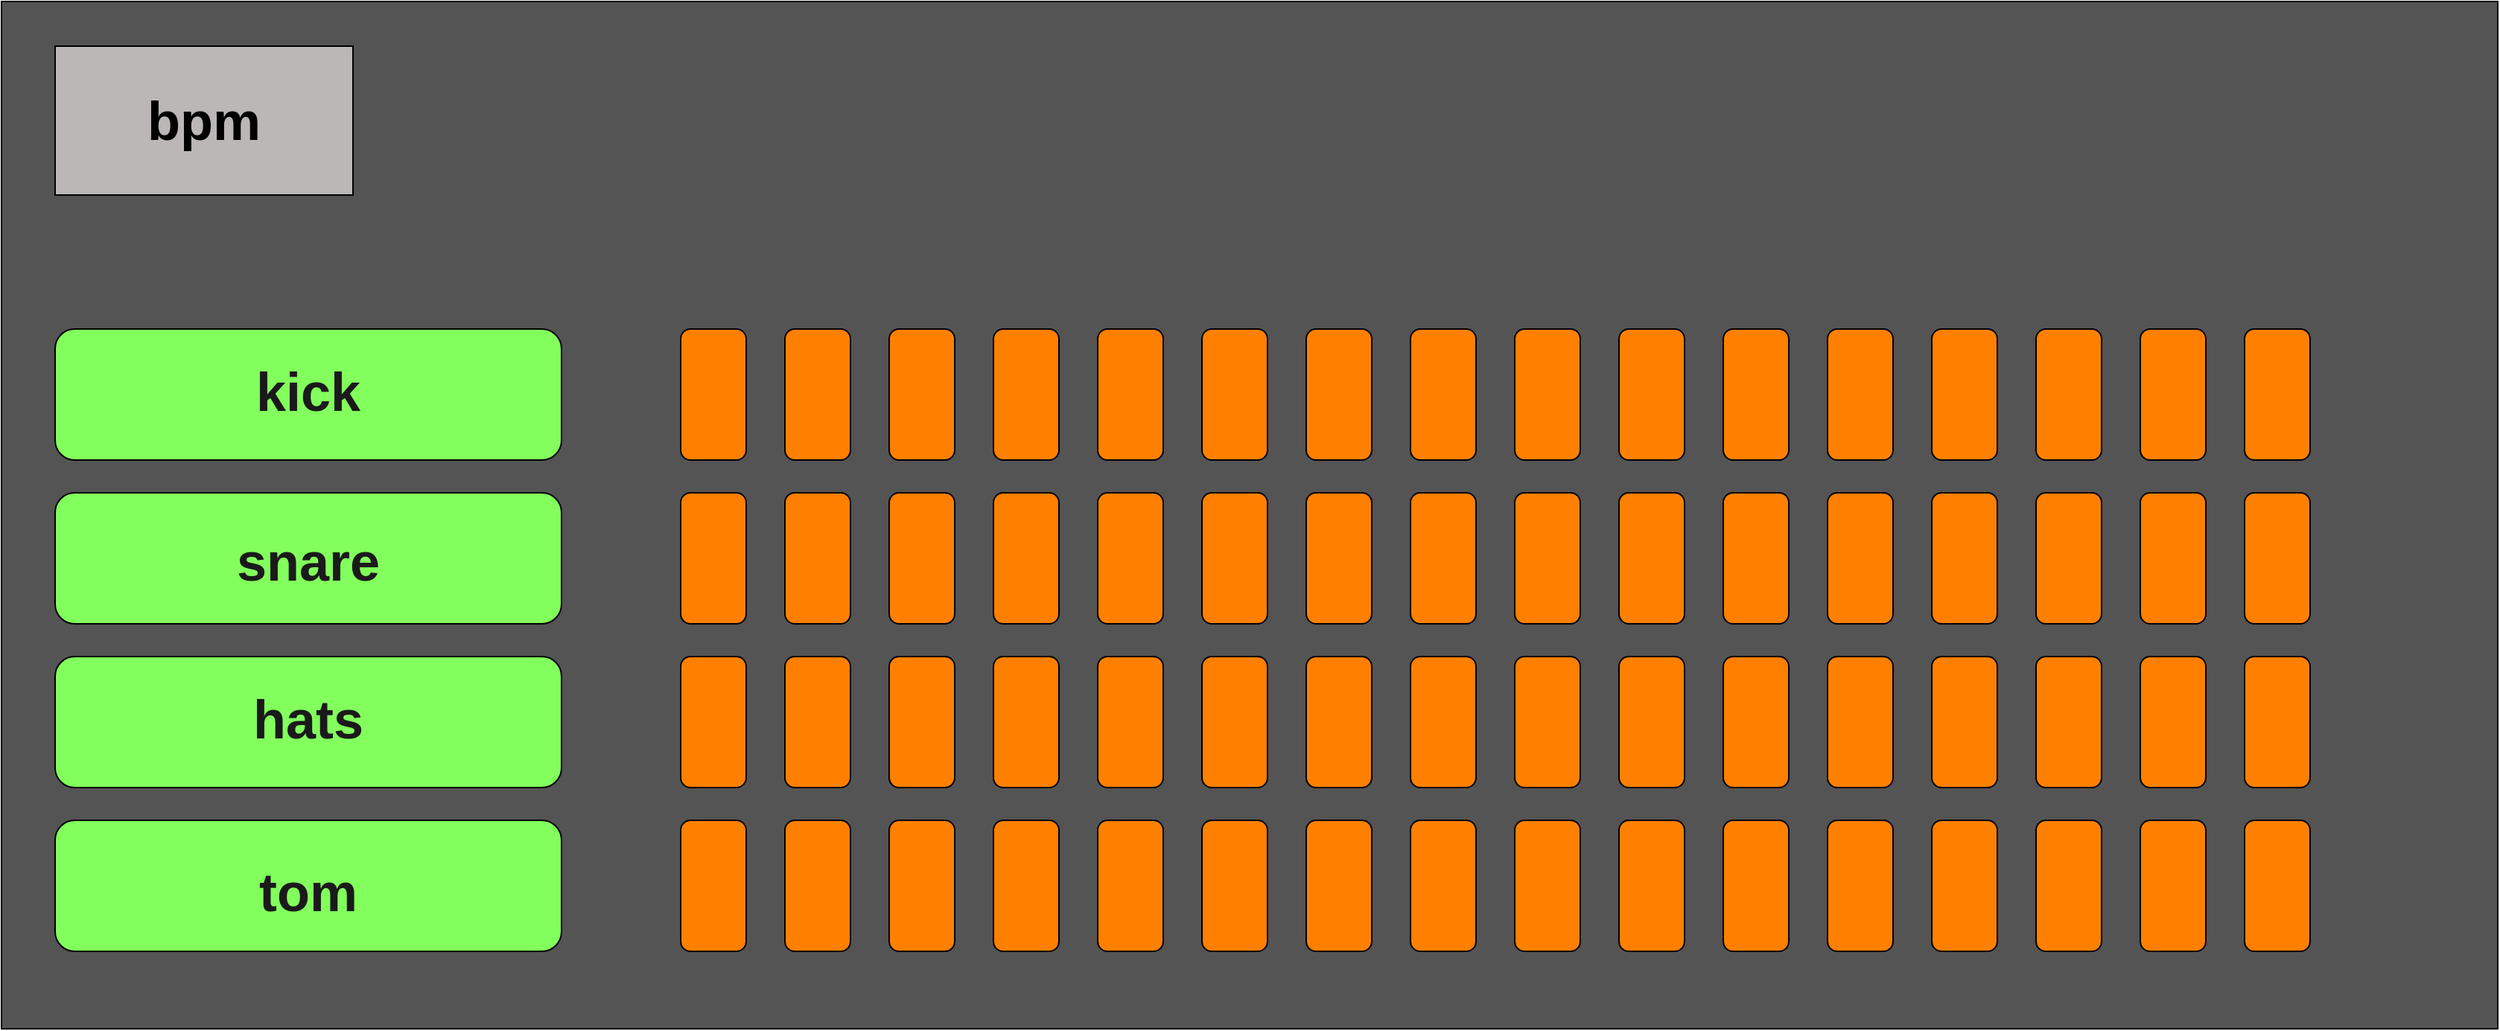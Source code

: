 <mxfile version="13.1.3">
    <diagram id="6hGFLwfOUW9BJ-s0fimq" name="Page-1">
        <mxGraphModel dx="2831" dy="1584" grid="1" gridSize="10" guides="1" tooltips="1" connect="1" arrows="1" fold="1" page="1" pageScale="1" pageWidth="583" pageHeight="413" math="0" shadow="0">
            <root>
                <mxCell id="0"/>
                <mxCell id="1" parent="0"/>
                <mxCell id="3" value="" style="rounded=0;whiteSpace=wrap;html=1;shadow=0;fillColor=#545454;" vertex="1" parent="1">
                    <mxGeometry x="-546" y="60" width="1676" height="690" as="geometry"/>
                </mxCell>
                <mxCell id="4" value="" style="rounded=1;whiteSpace=wrap;html=1;shadow=0;fillColor=#FF8000;direction=south;" vertex="1" parent="1">
                    <mxGeometry x="470" y="280.0" width="44" height="88" as="geometry"/>
                </mxCell>
                <mxCell id="5" value="" style="rounded=1;whiteSpace=wrap;html=1;shadow=0;fillColor=#FF8000;direction=south;" vertex="1" parent="1">
                    <mxGeometry x="610" y="280" width="44" height="88" as="geometry"/>
                </mxCell>
                <mxCell id="6" value="" style="rounded=1;whiteSpace=wrap;html=1;shadow=0;fillColor=#FF8000;direction=south;" vertex="1" parent="1">
                    <mxGeometry x="680" y="280.0" width="44" height="88" as="geometry"/>
                </mxCell>
                <mxCell id="7" value="" style="rounded=1;whiteSpace=wrap;html=1;shadow=0;fillColor=#FF8000;direction=south;" vertex="1" parent="1">
                    <mxGeometry x="540" y="280" width="44" height="88" as="geometry"/>
                </mxCell>
                <mxCell id="8" value="" style="rounded=1;whiteSpace=wrap;html=1;shadow=0;fillColor=#FF8000;direction=south;" vertex="1" parent="1">
                    <mxGeometry x="750" y="280.0" width="44" height="88" as="geometry"/>
                </mxCell>
                <mxCell id="9" value="" style="rounded=1;whiteSpace=wrap;html=1;shadow=0;fillColor=#FF8000;direction=south;" vertex="1" parent="1">
                    <mxGeometry x="890" y="280" width="44" height="88" as="geometry"/>
                </mxCell>
                <mxCell id="10" value="" style="rounded=1;whiteSpace=wrap;html=1;shadow=0;fillColor=#FF8000;direction=south;" vertex="1" parent="1">
                    <mxGeometry x="960" y="280.0" width="44" height="88" as="geometry"/>
                </mxCell>
                <mxCell id="11" value="" style="rounded=1;whiteSpace=wrap;html=1;shadow=0;fillColor=#FF8000;direction=south;" vertex="1" parent="1">
                    <mxGeometry x="820" y="280" width="44" height="88" as="geometry"/>
                </mxCell>
                <mxCell id="12" value="" style="rounded=1;whiteSpace=wrap;html=1;shadow=0;fillColor=#FF8000;direction=south;" vertex="1" parent="1">
                    <mxGeometry x="-90" y="280.0" width="44" height="88" as="geometry"/>
                </mxCell>
                <mxCell id="13" value="" style="rounded=1;whiteSpace=wrap;html=1;shadow=0;fillColor=#FF8000;direction=south;" vertex="1" parent="1">
                    <mxGeometry x="50" y="280" width="44" height="88" as="geometry"/>
                </mxCell>
                <mxCell id="14" value="" style="rounded=1;whiteSpace=wrap;html=1;shadow=0;fillColor=#FF8000;direction=south;" vertex="1" parent="1">
                    <mxGeometry x="120" y="280.0" width="44" height="88" as="geometry"/>
                </mxCell>
                <mxCell id="15" value="" style="rounded=1;whiteSpace=wrap;html=1;shadow=0;fillColor=#FF8000;direction=south;" vertex="1" parent="1">
                    <mxGeometry x="-20" y="280" width="44" height="88" as="geometry"/>
                </mxCell>
                <mxCell id="16" value="" style="rounded=1;whiteSpace=wrap;html=1;shadow=0;fillColor=#FF8000;direction=south;" vertex="1" parent="1">
                    <mxGeometry x="190" y="280.0" width="44" height="88" as="geometry"/>
                </mxCell>
                <mxCell id="17" value="" style="rounded=1;whiteSpace=wrap;html=1;shadow=0;fillColor=#FF8000;direction=south;" vertex="1" parent="1">
                    <mxGeometry x="330" y="280" width="44" height="88" as="geometry"/>
                </mxCell>
                <mxCell id="18" value="" style="rounded=1;whiteSpace=wrap;html=1;shadow=0;fillColor=#FF8000;direction=south;" vertex="1" parent="1">
                    <mxGeometry x="400" y="280.0" width="44" height="88" as="geometry"/>
                </mxCell>
                <mxCell id="19" value="" style="rounded=1;whiteSpace=wrap;html=1;shadow=0;fillColor=#FF8000;direction=south;" vertex="1" parent="1">
                    <mxGeometry x="260" y="280" width="44" height="88" as="geometry"/>
                </mxCell>
                <mxCell id="20" value="" style="rounded=1;whiteSpace=wrap;html=1;shadow=0;fillColor=#FF8000;direction=south;" vertex="1" parent="1">
                    <mxGeometry x="470" y="390.0" width="44" height="88" as="geometry"/>
                </mxCell>
                <mxCell id="21" value="" style="rounded=1;whiteSpace=wrap;html=1;shadow=0;fillColor=#FF8000;direction=south;" vertex="1" parent="1">
                    <mxGeometry x="610" y="390" width="44" height="88" as="geometry"/>
                </mxCell>
                <mxCell id="22" value="" style="rounded=1;whiteSpace=wrap;html=1;shadow=0;fillColor=#FF8000;direction=south;" vertex="1" parent="1">
                    <mxGeometry x="680" y="390.0" width="44" height="88" as="geometry"/>
                </mxCell>
                <mxCell id="23" value="" style="rounded=1;whiteSpace=wrap;html=1;shadow=0;fillColor=#FF8000;direction=south;" vertex="1" parent="1">
                    <mxGeometry x="540" y="390" width="44" height="88" as="geometry"/>
                </mxCell>
                <mxCell id="24" value="" style="rounded=1;whiteSpace=wrap;html=1;shadow=0;fillColor=#FF8000;direction=south;" vertex="1" parent="1">
                    <mxGeometry x="750" y="390.0" width="44" height="88" as="geometry"/>
                </mxCell>
                <mxCell id="25" value="" style="rounded=1;whiteSpace=wrap;html=1;shadow=0;fillColor=#FF8000;direction=south;" vertex="1" parent="1">
                    <mxGeometry x="890" y="390" width="44" height="88" as="geometry"/>
                </mxCell>
                <mxCell id="26" value="" style="rounded=1;whiteSpace=wrap;html=1;shadow=0;fillColor=#FF8000;direction=south;" vertex="1" parent="1">
                    <mxGeometry x="960" y="390.0" width="44" height="88" as="geometry"/>
                </mxCell>
                <mxCell id="27" value="" style="rounded=1;whiteSpace=wrap;html=1;shadow=0;fillColor=#FF8000;direction=south;" vertex="1" parent="1">
                    <mxGeometry x="820" y="390" width="44" height="88" as="geometry"/>
                </mxCell>
                <mxCell id="28" value="" style="rounded=1;whiteSpace=wrap;html=1;shadow=0;fillColor=#FF8000;direction=south;" vertex="1" parent="1">
                    <mxGeometry x="-90" y="390.0" width="44" height="88" as="geometry"/>
                </mxCell>
                <mxCell id="29" value="" style="rounded=1;whiteSpace=wrap;html=1;shadow=0;fillColor=#FF8000;direction=south;" vertex="1" parent="1">
                    <mxGeometry x="50" y="390" width="44" height="88" as="geometry"/>
                </mxCell>
                <mxCell id="30" value="" style="rounded=1;whiteSpace=wrap;html=1;shadow=0;fillColor=#FF8000;direction=south;" vertex="1" parent="1">
                    <mxGeometry x="120" y="390.0" width="44" height="88" as="geometry"/>
                </mxCell>
                <mxCell id="31" value="" style="rounded=1;whiteSpace=wrap;html=1;shadow=0;fillColor=#FF8000;direction=south;" vertex="1" parent="1">
                    <mxGeometry x="-20" y="390" width="44" height="88" as="geometry"/>
                </mxCell>
                <mxCell id="32" value="" style="rounded=1;whiteSpace=wrap;html=1;shadow=0;fillColor=#FF8000;direction=south;" vertex="1" parent="1">
                    <mxGeometry x="190" y="390.0" width="44" height="88" as="geometry"/>
                </mxCell>
                <mxCell id="33" value="" style="rounded=1;whiteSpace=wrap;html=1;shadow=0;fillColor=#FF8000;direction=south;" vertex="1" parent="1">
                    <mxGeometry x="330" y="390" width="44" height="88" as="geometry"/>
                </mxCell>
                <mxCell id="34" value="" style="rounded=1;whiteSpace=wrap;html=1;shadow=0;fillColor=#FF8000;direction=south;" vertex="1" parent="1">
                    <mxGeometry x="400" y="390.0" width="44" height="88" as="geometry"/>
                </mxCell>
                <mxCell id="35" value="" style="rounded=1;whiteSpace=wrap;html=1;shadow=0;fillColor=#FF8000;direction=south;" vertex="1" parent="1">
                    <mxGeometry x="260" y="390" width="44" height="88" as="geometry"/>
                </mxCell>
                <mxCell id="36" value="" style="rounded=1;whiteSpace=wrap;html=1;shadow=0;fillColor=#FF8000;direction=south;" vertex="1" parent="1">
                    <mxGeometry x="470" y="500.0" width="44" height="88" as="geometry"/>
                </mxCell>
                <mxCell id="37" value="" style="rounded=1;whiteSpace=wrap;html=1;shadow=0;fillColor=#FF8000;direction=south;" vertex="1" parent="1">
                    <mxGeometry x="610" y="500" width="44" height="88" as="geometry"/>
                </mxCell>
                <mxCell id="38" value="" style="rounded=1;whiteSpace=wrap;html=1;shadow=0;fillColor=#FF8000;direction=south;" vertex="1" parent="1">
                    <mxGeometry x="680" y="500.0" width="44" height="88" as="geometry"/>
                </mxCell>
                <mxCell id="39" value="" style="rounded=1;whiteSpace=wrap;html=1;shadow=0;fillColor=#FF8000;direction=south;" vertex="1" parent="1">
                    <mxGeometry x="540" y="500" width="44" height="88" as="geometry"/>
                </mxCell>
                <mxCell id="40" value="" style="rounded=1;whiteSpace=wrap;html=1;shadow=0;fillColor=#FF8000;direction=south;" vertex="1" parent="1">
                    <mxGeometry x="750" y="500.0" width="44" height="88" as="geometry"/>
                </mxCell>
                <mxCell id="41" value="" style="rounded=1;whiteSpace=wrap;html=1;shadow=0;fillColor=#FF8000;direction=south;" vertex="1" parent="1">
                    <mxGeometry x="890" y="500" width="44" height="88" as="geometry"/>
                </mxCell>
                <mxCell id="42" value="" style="rounded=1;whiteSpace=wrap;html=1;shadow=0;fillColor=#FF8000;direction=south;" vertex="1" parent="1">
                    <mxGeometry x="960" y="500.0" width="44" height="88" as="geometry"/>
                </mxCell>
                <mxCell id="43" value="" style="rounded=1;whiteSpace=wrap;html=1;shadow=0;fillColor=#FF8000;direction=south;" vertex="1" parent="1">
                    <mxGeometry x="820" y="500" width="44" height="88" as="geometry"/>
                </mxCell>
                <mxCell id="44" value="" style="rounded=1;whiteSpace=wrap;html=1;shadow=0;fillColor=#FF8000;direction=south;" vertex="1" parent="1">
                    <mxGeometry x="-90" y="500.0" width="44" height="88" as="geometry"/>
                </mxCell>
                <mxCell id="45" value="" style="rounded=1;whiteSpace=wrap;html=1;shadow=0;fillColor=#FF8000;direction=south;" vertex="1" parent="1">
                    <mxGeometry x="50" y="500" width="44" height="88" as="geometry"/>
                </mxCell>
                <mxCell id="46" value="" style="rounded=1;whiteSpace=wrap;html=1;shadow=0;fillColor=#FF8000;direction=south;" vertex="1" parent="1">
                    <mxGeometry x="120" y="500.0" width="44" height="88" as="geometry"/>
                </mxCell>
                <mxCell id="47" value="" style="rounded=1;whiteSpace=wrap;html=1;shadow=0;fillColor=#FF8000;direction=south;" vertex="1" parent="1">
                    <mxGeometry x="-20" y="500" width="44" height="88" as="geometry"/>
                </mxCell>
                <mxCell id="48" value="" style="rounded=1;whiteSpace=wrap;html=1;shadow=0;fillColor=#FF8000;direction=south;" vertex="1" parent="1">
                    <mxGeometry x="190" y="500.0" width="44" height="88" as="geometry"/>
                </mxCell>
                <mxCell id="49" value="" style="rounded=1;whiteSpace=wrap;html=1;shadow=0;fillColor=#FF8000;direction=south;" vertex="1" parent="1">
                    <mxGeometry x="330" y="500" width="44" height="88" as="geometry"/>
                </mxCell>
                <mxCell id="50" value="" style="rounded=1;whiteSpace=wrap;html=1;shadow=0;fillColor=#FF8000;direction=south;" vertex="1" parent="1">
                    <mxGeometry x="400" y="500.0" width="44" height="88" as="geometry"/>
                </mxCell>
                <mxCell id="51" value="" style="rounded=1;whiteSpace=wrap;html=1;shadow=0;fillColor=#FF8000;direction=south;" vertex="1" parent="1">
                    <mxGeometry x="260" y="500" width="44" height="88" as="geometry"/>
                </mxCell>
                <mxCell id="52" value="" style="rounded=1;whiteSpace=wrap;html=1;shadow=0;fillColor=#FF8000;direction=south;" vertex="1" parent="1">
                    <mxGeometry x="470" y="610.0" width="44" height="88" as="geometry"/>
                </mxCell>
                <mxCell id="53" value="" style="rounded=1;whiteSpace=wrap;html=1;shadow=0;fillColor=#FF8000;direction=south;" vertex="1" parent="1">
                    <mxGeometry x="610" y="610" width="44" height="88" as="geometry"/>
                </mxCell>
                <mxCell id="54" value="" style="rounded=1;whiteSpace=wrap;html=1;shadow=0;fillColor=#FF8000;direction=south;" vertex="1" parent="1">
                    <mxGeometry x="680" y="610.0" width="44" height="88" as="geometry"/>
                </mxCell>
                <mxCell id="55" value="" style="rounded=1;whiteSpace=wrap;html=1;shadow=0;fillColor=#FF8000;direction=south;" vertex="1" parent="1">
                    <mxGeometry x="540" y="610" width="44" height="88" as="geometry"/>
                </mxCell>
                <mxCell id="56" value="" style="rounded=1;whiteSpace=wrap;html=1;shadow=0;fillColor=#FF8000;direction=south;" vertex="1" parent="1">
                    <mxGeometry x="750" y="610.0" width="44" height="88" as="geometry"/>
                </mxCell>
                <mxCell id="57" value="" style="rounded=1;whiteSpace=wrap;html=1;shadow=0;fillColor=#FF8000;direction=south;" vertex="1" parent="1">
                    <mxGeometry x="890" y="610" width="44" height="88" as="geometry"/>
                </mxCell>
                <mxCell id="58" value="" style="rounded=1;whiteSpace=wrap;html=1;shadow=0;fillColor=#FF8000;direction=south;" vertex="1" parent="1">
                    <mxGeometry x="960" y="610.0" width="44" height="88" as="geometry"/>
                </mxCell>
                <mxCell id="59" value="" style="rounded=1;whiteSpace=wrap;html=1;shadow=0;fillColor=#FF8000;direction=south;" vertex="1" parent="1">
                    <mxGeometry x="820" y="610" width="44" height="88" as="geometry"/>
                </mxCell>
                <mxCell id="60" value="" style="rounded=1;whiteSpace=wrap;html=1;shadow=0;fillColor=#FF8000;direction=south;" vertex="1" parent="1">
                    <mxGeometry x="-90" y="610.0" width="44" height="88" as="geometry"/>
                </mxCell>
                <mxCell id="61" value="" style="rounded=1;whiteSpace=wrap;html=1;shadow=0;fillColor=#FF8000;direction=south;" vertex="1" parent="1">
                    <mxGeometry x="50" y="610" width="44" height="88" as="geometry"/>
                </mxCell>
                <mxCell id="62" value="" style="rounded=1;whiteSpace=wrap;html=1;shadow=0;fillColor=#FF8000;direction=south;" vertex="1" parent="1">
                    <mxGeometry x="120" y="610.0" width="44" height="88" as="geometry"/>
                </mxCell>
                <mxCell id="63" value="" style="rounded=1;whiteSpace=wrap;html=1;shadow=0;fillColor=#FF8000;direction=south;" vertex="1" parent="1">
                    <mxGeometry x="-20" y="610" width="44" height="88" as="geometry"/>
                </mxCell>
                <mxCell id="64" value="" style="rounded=1;whiteSpace=wrap;html=1;shadow=0;fillColor=#FF8000;direction=south;" vertex="1" parent="1">
                    <mxGeometry x="190" y="610.0" width="44" height="88" as="geometry"/>
                </mxCell>
                <mxCell id="65" value="" style="rounded=1;whiteSpace=wrap;html=1;shadow=0;fillColor=#FF8000;direction=south;" vertex="1" parent="1">
                    <mxGeometry x="330" y="610" width="44" height="88" as="geometry"/>
                </mxCell>
                <mxCell id="66" value="" style="rounded=1;whiteSpace=wrap;html=1;shadow=0;fillColor=#FF8000;direction=south;" vertex="1" parent="1">
                    <mxGeometry x="400" y="610.0" width="44" height="88" as="geometry"/>
                </mxCell>
                <mxCell id="67" value="" style="rounded=1;whiteSpace=wrap;html=1;shadow=0;fillColor=#FF8000;direction=south;" vertex="1" parent="1">
                    <mxGeometry x="260" y="610" width="44" height="88" as="geometry"/>
                </mxCell>
                <mxCell id="68" value="" style="rounded=1;whiteSpace=wrap;html=1;shadow=0;fillColor=#82FF5C;direction=south;" vertex="1" parent="1">
                    <mxGeometry x="-510" y="280" width="340" height="88" as="geometry"/>
                </mxCell>
                <mxCell id="69" value="" style="rounded=1;whiteSpace=wrap;html=1;shadow=0;fillColor=#82FF5C;direction=south;" vertex="1" parent="1">
                    <mxGeometry x="-510" y="390" width="340" height="88" as="geometry"/>
                </mxCell>
                <mxCell id="70" value="" style="rounded=1;whiteSpace=wrap;html=1;shadow=0;fillColor=#82FF5C;direction=south;" vertex="1" parent="1">
                    <mxGeometry x="-510" y="500" width="340" height="88" as="geometry"/>
                </mxCell>
                <mxCell id="71" value="" style="rounded=1;whiteSpace=wrap;html=1;shadow=0;fillColor=#82FF5C;direction=south;" vertex="1" parent="1">
                    <mxGeometry x="-510" y="610" width="340" height="88" as="geometry"/>
                </mxCell>
                <mxCell id="72" value="" style="rounded=0;whiteSpace=wrap;html=1;shadow=0;fillColor=#BAB7B6;" vertex="1" parent="1">
                    <mxGeometry x="-510" y="90" width="200" height="100" as="geometry"/>
                </mxCell>
                <mxCell id="74" value="&lt;h1&gt;&lt;span style=&quot;font-size: 36px&quot;&gt;bpm&lt;/span&gt;&lt;/h1&gt;" style="text;html=1;strokeColor=none;fillColor=none;align=center;verticalAlign=middle;whiteSpace=wrap;rounded=0;shadow=0;" vertex="1" parent="1">
                    <mxGeometry x="-490" y="100" width="160" height="80" as="geometry"/>
                </mxCell>
                <mxCell id="75" value="&lt;h1&gt;&lt;span style=&quot;font-size: 36px&quot;&gt;&lt;font color=&quot;#1a1a1a&quot;&gt;kick&lt;/font&gt;&lt;/span&gt;&lt;/h1&gt;" style="text;html=1;strokeColor=none;fillColor=none;align=center;verticalAlign=middle;whiteSpace=wrap;rounded=0;shadow=0;" vertex="1" parent="1">
                    <mxGeometry x="-420" y="282" width="160" height="80" as="geometry"/>
                </mxCell>
                <mxCell id="77" value="&lt;h1&gt;&lt;span style=&quot;font-size: 36px&quot;&gt;&lt;font color=&quot;#1a1a1a&quot;&gt;snare&lt;/font&gt;&lt;/span&gt;&lt;/h1&gt;" style="text;html=1;strokeColor=none;fillColor=none;align=center;verticalAlign=middle;whiteSpace=wrap;rounded=0;shadow=0;" vertex="1" parent="1">
                    <mxGeometry x="-420" y="396" width="160" height="80" as="geometry"/>
                </mxCell>
                <mxCell id="78" value="&lt;h1&gt;&lt;span style=&quot;font-size: 36px&quot;&gt;&lt;font color=&quot;#1a1a1a&quot;&gt;hats&lt;/font&gt;&lt;/span&gt;&lt;/h1&gt;" style="text;html=1;strokeColor=none;fillColor=none;align=center;verticalAlign=middle;whiteSpace=wrap;rounded=0;shadow=0;" vertex="1" parent="1">
                    <mxGeometry x="-420" y="502" width="160" height="80" as="geometry"/>
                </mxCell>
                <mxCell id="79" value="&lt;h1&gt;&lt;span style=&quot;font-size: 36px&quot;&gt;&lt;font color=&quot;#1a1a1a&quot;&gt;tom&lt;/font&gt;&lt;/span&gt;&lt;/h1&gt;" style="text;html=1;strokeColor=none;fillColor=none;align=center;verticalAlign=middle;whiteSpace=wrap;rounded=0;shadow=0;" vertex="1" parent="1">
                    <mxGeometry x="-420" y="618" width="160" height="80" as="geometry"/>
                </mxCell>
            </root>
        </mxGraphModel>
    </diagram>
</mxfile>
